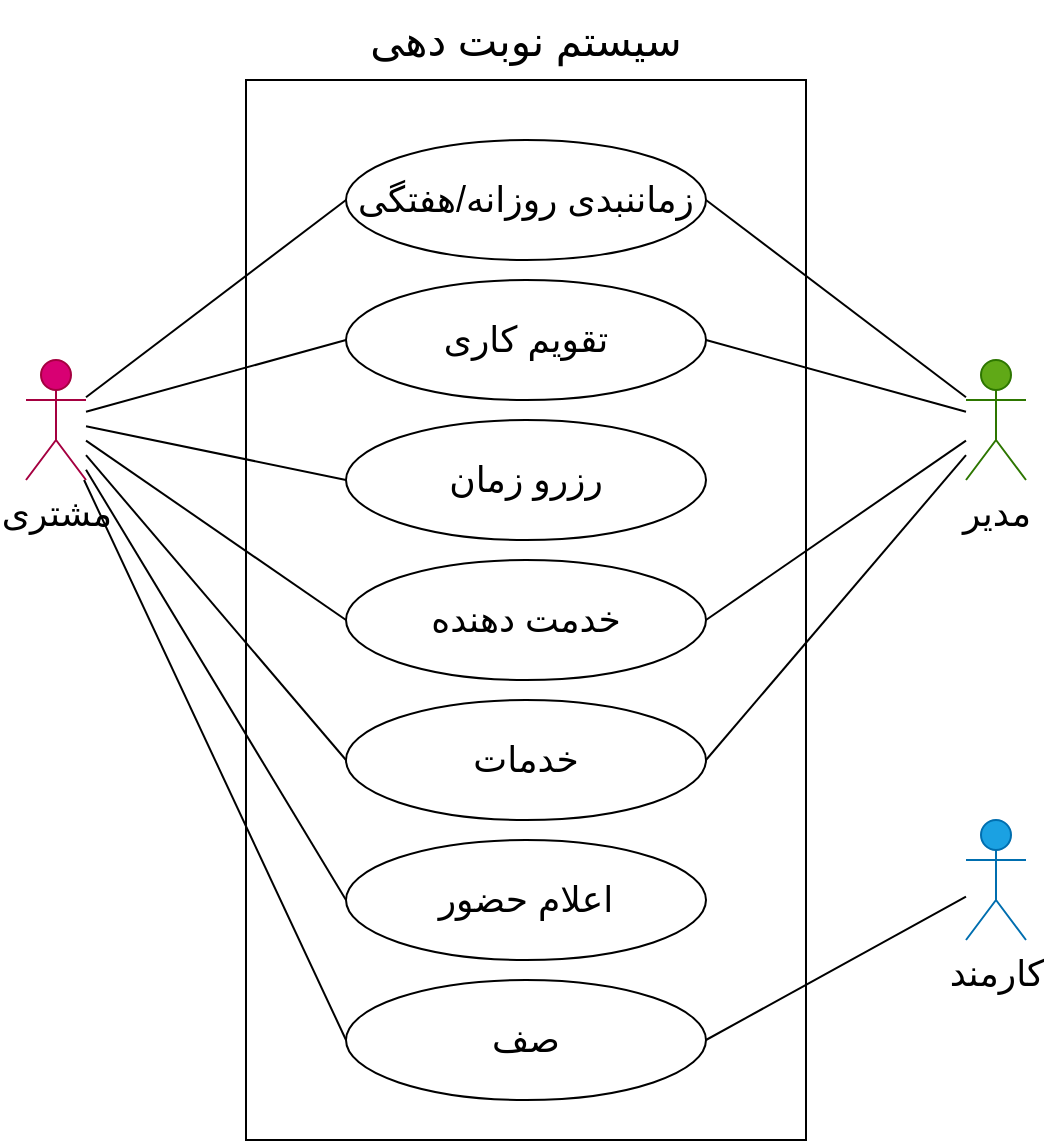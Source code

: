 <mxfile version="13.6.2" type="device" pages="3"><diagram id="AauGSligjffJ14o8hVkA" name="Usecase"><mxGraphModel dx="1176" dy="816" grid="1" gridSize="10" guides="1" tooltips="1" connect="1" arrows="1" fold="1" page="1" pageScale="1" pageWidth="1169" pageHeight="1654" math="0" shadow="0"><root><mxCell id="0"/><mxCell id="1" parent="0"/><mxCell id="bdjtNykUU9Ugswokyitf-1" value="" style="rounded=0;whiteSpace=wrap;html=1;" parent="1" vertex="1"><mxGeometry x="340" y="180" width="280" height="530" as="geometry"/></mxCell><mxCell id="bdjtNykUU9Ugswokyitf-10" style="rounded=0;orthogonalLoop=1;jettySize=auto;html=1;entryX=1;entryY=0.5;entryDx=0;entryDy=0;endArrow=none;endFill=0;" parent="1" source="bdjtNykUU9Ugswokyitf-2" target="bdjtNykUU9Ugswokyitf-5" edge="1"><mxGeometry relative="1" as="geometry"/></mxCell><mxCell id="bdjtNykUU9Ugswokyitf-11" style="edgeStyle=none;rounded=0;orthogonalLoop=1;jettySize=auto;html=1;entryX=1;entryY=0.5;entryDx=0;entryDy=0;endArrow=none;endFill=0;" parent="1" source="bdjtNykUU9Ugswokyitf-2" target="bdjtNykUU9Ugswokyitf-6" edge="1"><mxGeometry relative="1" as="geometry"/></mxCell><mxCell id="deeEVWbzl7YSTB3jzEYx-4" style="edgeStyle=none;rounded=0;orthogonalLoop=1;jettySize=auto;html=1;entryX=1;entryY=0.5;entryDx=0;entryDy=0;endArrow=none;endFill=0;" edge="1" parent="1" source="bdjtNykUU9Ugswokyitf-2" target="deeEVWbzl7YSTB3jzEYx-1"><mxGeometry relative="1" as="geometry"/></mxCell><mxCell id="deeEVWbzl7YSTB3jzEYx-5" style="edgeStyle=none;rounded=0;orthogonalLoop=1;jettySize=auto;html=1;entryX=1;entryY=0.5;entryDx=0;entryDy=0;endArrow=none;endFill=0;" edge="1" parent="1" source="bdjtNykUU9Ugswokyitf-2" target="deeEVWbzl7YSTB3jzEYx-2"><mxGeometry relative="1" as="geometry"/></mxCell><mxCell id="bdjtNykUU9Ugswokyitf-2" value="&lt;font color=&quot;#000000&quot; style=&quot;font-size: 18px&quot;&gt;مدیر&lt;/font&gt;" style="shape=umlActor;verticalLabelPosition=bottom;verticalAlign=top;html=1;outlineConnect=0;fillColor=#60a917;strokeColor=#2D7600;fontColor=#ffffff;" parent="1" vertex="1"><mxGeometry x="700" y="320" width="30" height="60" as="geometry"/></mxCell><mxCell id="bdjtNykUU9Ugswokyitf-13" style="edgeStyle=none;rounded=0;orthogonalLoop=1;jettySize=auto;html=1;entryX=0;entryY=0.5;entryDx=0;entryDy=0;endArrow=none;endFill=0;" parent="1" source="bdjtNykUU9Ugswokyitf-3" target="bdjtNykUU9Ugswokyitf-8" edge="1"><mxGeometry relative="1" as="geometry"/></mxCell><mxCell id="bdjtNykUU9Ugswokyitf-14" style="edgeStyle=none;rounded=0;orthogonalLoop=1;jettySize=auto;html=1;entryX=0;entryY=0.5;entryDx=0;entryDy=0;endArrow=none;endFill=0;" parent="1" source="bdjtNykUU9Ugswokyitf-3" target="bdjtNykUU9Ugswokyitf-7" edge="1"><mxGeometry relative="1" as="geometry"/></mxCell><mxCell id="bdjtNykUU9Ugswokyitf-15" style="edgeStyle=none;rounded=0;orthogonalLoop=1;jettySize=auto;html=1;entryX=0;entryY=0.5;entryDx=0;entryDy=0;endArrow=none;endFill=0;" parent="1" source="bdjtNykUU9Ugswokyitf-3" target="bdjtNykUU9Ugswokyitf-5" edge="1"><mxGeometry relative="1" as="geometry"/></mxCell><mxCell id="bdjtNykUU9Ugswokyitf-16" style="edgeStyle=none;rounded=0;orthogonalLoop=1;jettySize=auto;html=1;entryX=0;entryY=0.5;entryDx=0;entryDy=0;endArrow=none;endFill=0;" parent="1" source="bdjtNykUU9Ugswokyitf-3" target="bdjtNykUU9Ugswokyitf-6" edge="1"><mxGeometry relative="1" as="geometry"/></mxCell><mxCell id="bdjtNykUU9Ugswokyitf-17" style="edgeStyle=none;rounded=0;orthogonalLoop=1;jettySize=auto;html=1;entryX=0;entryY=0.5;entryDx=0;entryDy=0;endArrow=none;endFill=0;" parent="1" source="bdjtNykUU9Ugswokyitf-3" target="bdjtNykUU9Ugswokyitf-9" edge="1"><mxGeometry relative="1" as="geometry"/></mxCell><mxCell id="deeEVWbzl7YSTB3jzEYx-6" style="edgeStyle=none;rounded=0;orthogonalLoop=1;jettySize=auto;html=1;entryX=0;entryY=0.5;entryDx=0;entryDy=0;endArrow=none;endFill=0;" edge="1" parent="1" source="bdjtNykUU9Ugswokyitf-3" target="deeEVWbzl7YSTB3jzEYx-1"><mxGeometry relative="1" as="geometry"/></mxCell><mxCell id="deeEVWbzl7YSTB3jzEYx-7" style="edgeStyle=none;rounded=0;orthogonalLoop=1;jettySize=auto;html=1;entryX=0;entryY=0.5;entryDx=0;entryDy=0;endArrow=none;endFill=0;" edge="1" parent="1" source="bdjtNykUU9Ugswokyitf-3" target="deeEVWbzl7YSTB3jzEYx-2"><mxGeometry relative="1" as="geometry"/></mxCell><mxCell id="bdjtNykUU9Ugswokyitf-3" value="&lt;font style=&quot;font-size: 18px&quot; color=&quot;#000000&quot;&gt;مشتری&lt;/font&gt;" style="shape=umlActor;verticalLabelPosition=bottom;verticalAlign=top;html=1;outlineConnect=0;fillColor=#d80073;strokeColor=#A50040;fontColor=#ffffff;" parent="1" vertex="1"><mxGeometry x="230" y="320" width="30" height="60" as="geometry"/></mxCell><mxCell id="bdjtNykUU9Ugswokyitf-5" value="&lt;font style=&quot;font-size: 18px&quot;&gt;زماننبدی روزانه/هفتگی&lt;/font&gt;" style="ellipse;whiteSpace=wrap;html=1;" parent="1" vertex="1"><mxGeometry x="390" y="210" width="180" height="60" as="geometry"/></mxCell><mxCell id="bdjtNykUU9Ugswokyitf-6" value="&lt;font style=&quot;font-size: 18px&quot;&gt;تقویم کاری&lt;/font&gt;" style="ellipse;whiteSpace=wrap;html=1;" parent="1" vertex="1"><mxGeometry x="390" y="280" width="180" height="60" as="geometry"/></mxCell><mxCell id="bdjtNykUU9Ugswokyitf-7" value="&lt;font style=&quot;font-size: 18px&quot;&gt;رزرو زمان&lt;/font&gt;" style="ellipse;whiteSpace=wrap;html=1;" parent="1" vertex="1"><mxGeometry x="390" y="350" width="180" height="60" as="geometry"/></mxCell><mxCell id="bdjtNykUU9Ugswokyitf-8" value="&lt;font style=&quot;font-size: 18px&quot;&gt;اعلام حضور&lt;/font&gt;" style="ellipse;whiteSpace=wrap;html=1;" parent="1" vertex="1"><mxGeometry x="390" y="560" width="180" height="60" as="geometry"/></mxCell><mxCell id="bdjtNykUU9Ugswokyitf-9" value="&lt;font style=&quot;font-size: 18px&quot;&gt;صف&lt;/font&gt;" style="ellipse;whiteSpace=wrap;html=1;" parent="1" vertex="1"><mxGeometry x="390" y="630" width="180" height="60" as="geometry"/></mxCell><mxCell id="bdjtNykUU9Ugswokyitf-19" value="سیستم نوبت دهی" style="text;html=1;strokeColor=none;fillColor=none;align=center;verticalAlign=middle;whiteSpace=wrap;rounded=0;fontSize=21;" parent="1" vertex="1"><mxGeometry x="350" y="140" width="260" height="40" as="geometry"/></mxCell><mxCell id="deeEVWbzl7YSTB3jzEYx-1" value="&lt;span style=&quot;font-size: 18px&quot;&gt;خدمت دهنده&lt;/span&gt;" style="ellipse;whiteSpace=wrap;html=1;" vertex="1" parent="1"><mxGeometry x="390" y="420" width="180" height="60" as="geometry"/></mxCell><mxCell id="deeEVWbzl7YSTB3jzEYx-2" value="&lt;font style=&quot;font-size: 18px&quot;&gt;خدمات&lt;/font&gt;" style="ellipse;whiteSpace=wrap;html=1;" vertex="1" parent="1"><mxGeometry x="390" y="490" width="180" height="60" as="geometry"/></mxCell><mxCell id="deeEVWbzl7YSTB3jzEYx-10" style="edgeStyle=none;rounded=0;orthogonalLoop=1;jettySize=auto;html=1;entryX=1;entryY=0.5;entryDx=0;entryDy=0;endArrow=none;endFill=0;" edge="1" parent="1" source="deeEVWbzl7YSTB3jzEYx-8" target="bdjtNykUU9Ugswokyitf-9"><mxGeometry relative="1" as="geometry"/></mxCell><mxCell id="deeEVWbzl7YSTB3jzEYx-8" value="&lt;font style=&quot;font-size: 18px&quot; color=&quot;#000000&quot;&gt;کارمند&lt;/font&gt;" style="shape=umlActor;verticalLabelPosition=bottom;verticalAlign=top;html=1;outlineConnect=0;fillColor=#1ba1e2;strokeColor=#006EAF;fontColor=#ffffff;" vertex="1" parent="1"><mxGeometry x="700" y="550" width="30" height="60" as="geometry"/></mxCell></root></mxGraphModel></diagram><diagram id="_aa-CB0NWzG_F4jdCOB6" name="ERD1"><mxGraphModel dx="1176" dy="816" grid="1" gridSize="10" guides="1" tooltips="1" connect="1" arrows="1" fold="1" page="1" pageScale="1" pageWidth="1169" pageHeight="1654" math="0" shadow="0"><root><mxCell id="vSRdD6i25H83tFdFb9iS-0"/><mxCell id="vSRdD6i25H83tFdFb9iS-1" parent="vSRdD6i25H83tFdFb9iS-0"/><mxCell id="zjl-76-54xG6L0-kpxPc-48" style="edgeStyle=orthogonalEdgeStyle;rounded=0;orthogonalLoop=1;jettySize=auto;html=1;endArrow=classic;endFill=1;fontSize=14;startArrow=none;startFill=0;" parent="vSRdD6i25H83tFdFb9iS-1" source="zjl-76-54xG6L0-kpxPc-0" target="zjl-76-54xG6L0-kpxPc-47" edge="1"><mxGeometry relative="1" as="geometry"/></mxCell><mxCell id="zjl-76-54xG6L0-kpxPc-0" value="Schedule" style="whiteSpace=wrap;html=1;align=center;fontSize=14;" parent="vSRdD6i25H83tFdFb9iS-1" vertex="1"><mxGeometry x="190" y="250" width="120" height="40" as="geometry"/></mxCell><mxCell id="zjl-76-54xG6L0-kpxPc-21" style="edgeStyle=none;rounded=0;orthogonalLoop=1;jettySize=auto;html=1;entryX=1;entryY=1;entryDx=0;entryDy=0;endArrow=none;endFill=0;fontSize=14;exitX=0.5;exitY=0;exitDx=0;exitDy=0;" parent="vSRdD6i25H83tFdFb9iS-1" source="zjl-76-54xG6L0-kpxPc-1" target="zjl-76-54xG6L0-kpxPc-8" edge="1"><mxGeometry relative="1" as="geometry"/></mxCell><mxCell id="zjl-76-54xG6L0-kpxPc-1" value="Calendar" style="whiteSpace=wrap;html=1;align=center;fontSize=14;" parent="vSRdD6i25H83tFdFb9iS-1" vertex="1"><mxGeometry x="580" y="897" width="120" height="40" as="geometry"/></mxCell><mxCell id="zjl-76-54xG6L0-kpxPc-52" style="rounded=0;orthogonalLoop=1;jettySize=auto;html=1;entryX=0;entryY=0.5;entryDx=0;entryDy=0;startArrow=none;startFill=0;endArrow=none;endFill=0;fontSize=14;" parent="vSRdD6i25H83tFdFb9iS-1" source="zjl-76-54xG6L0-kpxPc-2" target="zjl-76-54xG6L0-kpxPc-51" edge="1"><mxGeometry relative="1" as="geometry"/></mxCell><mxCell id="zjl-76-54xG6L0-kpxPc-2" value="Reserve" style="whiteSpace=wrap;html=1;align=center;fontSize=14;" parent="vSRdD6i25H83tFdFb9iS-1" vertex="1"><mxGeometry x="190" y="520" width="120" height="40" as="geometry"/></mxCell><mxCell id="zjl-76-54xG6L0-kpxPc-3" value="Queue" style="whiteSpace=wrap;html=1;align=center;fontSize=14;" parent="vSRdD6i25H83tFdFb9iS-1" vertex="1"><mxGeometry x="160" y="827" width="120" height="40" as="geometry"/></mxCell><mxCell id="zjl-76-54xG6L0-kpxPc-29" style="edgeStyle=none;rounded=0;orthogonalLoop=1;jettySize=auto;html=1;entryX=0.5;entryY=0;entryDx=0;entryDy=0;endArrow=none;endFill=0;fontSize=14;" parent="vSRdD6i25H83tFdFb9iS-1" source="zjl-76-54xG6L0-kpxPc-4" target="zjl-76-54xG6L0-kpxPc-0" edge="1"><mxGeometry relative="1" as="geometry"/></mxCell><mxCell id="zjl-76-54xG6L0-kpxPc-4" value="Id" style="ellipse;whiteSpace=wrap;html=1;align=center;fontStyle=4;fontSize=14;" parent="vSRdD6i25H83tFdFb9iS-1" vertex="1"><mxGeometry x="50" y="170" width="100" height="40" as="geometry"/></mxCell><mxCell id="zjl-76-54xG6L0-kpxPc-59" style="edgeStyle=none;rounded=0;orthogonalLoop=1;jettySize=auto;html=1;entryX=0.5;entryY=1;entryDx=0;entryDy=0;startArrow=none;startFill=0;endArrow=none;endFill=0;fontSize=14;" parent="vSRdD6i25H83tFdFb9iS-1" source="zjl-76-54xG6L0-kpxPc-6" target="zjl-76-54xG6L0-kpxPc-3" edge="1"><mxGeometry relative="1" as="geometry"/></mxCell><mxCell id="zjl-76-54xG6L0-kpxPc-6" value="Id" style="ellipse;whiteSpace=wrap;html=1;align=center;fontStyle=4;fontSize=14;" parent="vSRdD6i25H83tFdFb9iS-1" vertex="1"><mxGeometry x="30" y="857" width="80" height="40" as="geometry"/></mxCell><mxCell id="zjl-76-54xG6L0-kpxPc-46" style="edgeStyle=none;rounded=0;orthogonalLoop=1;jettySize=auto;html=1;entryX=0.5;entryY=1;entryDx=0;entryDy=0;endArrow=none;endFill=0;fontSize=14;" parent="vSRdD6i25H83tFdFb9iS-1" source="zjl-76-54xG6L0-kpxPc-7" target="zjl-76-54xG6L0-kpxPc-2" edge="1"><mxGeometry relative="1" as="geometry"/></mxCell><mxCell id="zjl-76-54xG6L0-kpxPc-7" value="Id" style="ellipse;whiteSpace=wrap;html=1;align=center;fontStyle=4;fontSize=14;" parent="vSRdD6i25H83tFdFb9iS-1" vertex="1"><mxGeometry x="360" y="570" width="100" height="40" as="geometry"/></mxCell><mxCell id="zjl-76-54xG6L0-kpxPc-8" value="Id" style="ellipse;whiteSpace=wrap;html=1;align=center;fontStyle=4;fontSize=14;" parent="vSRdD6i25H83tFdFb9iS-1" vertex="1"><mxGeometry x="500" y="807" width="100" height="40" as="geometry"/></mxCell><mxCell id="zjl-76-54xG6L0-kpxPc-30" style="edgeStyle=none;rounded=0;orthogonalLoop=1;jettySize=auto;html=1;entryX=0.5;entryY=0;entryDx=0;entryDy=0;endArrow=none;endFill=0;fontSize=14;" parent="vSRdD6i25H83tFdFb9iS-1" source="zjl-76-54xG6L0-kpxPc-9" target="zjl-76-54xG6L0-kpxPc-0" edge="1"><mxGeometry relative="1" as="geometry"/></mxCell><mxCell id="zjl-76-54xG6L0-kpxPc-9" value="Day" style="ellipse;whiteSpace=wrap;html=1;align=center;fontSize=14;" parent="vSRdD6i25H83tFdFb9iS-1" vertex="1"><mxGeometry x="90" y="120" width="100" height="40" as="geometry"/></mxCell><mxCell id="zjl-76-54xG6L0-kpxPc-31" style="edgeStyle=none;rounded=0;orthogonalLoop=1;jettySize=auto;html=1;entryX=0.5;entryY=0;entryDx=0;entryDy=0;endArrow=none;endFill=0;fontSize=14;" parent="vSRdD6i25H83tFdFb9iS-1" source="zjl-76-54xG6L0-kpxPc-10" target="zjl-76-54xG6L0-kpxPc-0" edge="1"><mxGeometry relative="1" as="geometry"/></mxCell><mxCell id="zjl-76-54xG6L0-kpxPc-10" value="FromTime" style="ellipse;whiteSpace=wrap;html=1;align=center;fontSize=14;" parent="vSRdD6i25H83tFdFb9iS-1" vertex="1"><mxGeometry x="180" y="90" width="100" height="40" as="geometry"/></mxCell><mxCell id="zjl-76-54xG6L0-kpxPc-32" style="edgeStyle=none;rounded=0;orthogonalLoop=1;jettySize=auto;html=1;entryX=0.5;entryY=0;entryDx=0;entryDy=0;endArrow=none;endFill=0;fontSize=14;" parent="vSRdD6i25H83tFdFb9iS-1" source="zjl-76-54xG6L0-kpxPc-11" target="zjl-76-54xG6L0-kpxPc-0" edge="1"><mxGeometry relative="1" as="geometry"/></mxCell><mxCell id="zjl-76-54xG6L0-kpxPc-11" value="ToTime" style="ellipse;whiteSpace=wrap;html=1;align=center;fontSize=14;" parent="vSRdD6i25H83tFdFb9iS-1" vertex="1"><mxGeometry x="280" y="110" width="100" height="40" as="geometry"/></mxCell><mxCell id="zjl-76-54xG6L0-kpxPc-33" style="edgeStyle=none;rounded=0;orthogonalLoop=1;jettySize=auto;html=1;entryX=0.5;entryY=0;entryDx=0;entryDy=0;endArrow=none;endFill=0;fontSize=14;" parent="vSRdD6i25H83tFdFb9iS-1" source="zjl-76-54xG6L0-kpxPc-12" target="zjl-76-54xG6L0-kpxPc-0" edge="1"><mxGeometry relative="1" as="geometry"/></mxCell><mxCell id="zjl-76-54xG6L0-kpxPc-12" value="Capacity" style="ellipse;whiteSpace=wrap;html=1;align=center;fontSize=14;" parent="vSRdD6i25H83tFdFb9iS-1" vertex="1"><mxGeometry x="330" y="150" width="100" height="40" as="geometry"/></mxCell><mxCell id="zjl-76-54xG6L0-kpxPc-34" style="edgeStyle=none;rounded=0;orthogonalLoop=1;jettySize=auto;html=1;entryX=0.5;entryY=0;entryDx=0;entryDy=0;endArrow=none;endFill=0;fontSize=14;" parent="vSRdD6i25H83tFdFb9iS-1" source="zjl-76-54xG6L0-kpxPc-13" target="zjl-76-54xG6L0-kpxPc-0" edge="1"><mxGeometry relative="1" as="geometry"/></mxCell><mxCell id="zjl-76-54xG6L0-kpxPc-13" value="BranchId" style="ellipse;whiteSpace=wrap;html=1;align=center;fontSize=14;" parent="vSRdD6i25H83tFdFb9iS-1" vertex="1"><mxGeometry x="350" y="200" width="100" height="40" as="geometry"/></mxCell><mxCell id="zjl-76-54xG6L0-kpxPc-22" style="edgeStyle=none;rounded=0;orthogonalLoop=1;jettySize=auto;html=1;entryX=0.5;entryY=0;entryDx=0;entryDy=0;endArrow=none;endFill=0;fontSize=14;" parent="vSRdD6i25H83tFdFb9iS-1" source="zjl-76-54xG6L0-kpxPc-14" target="zjl-76-54xG6L0-kpxPc-1" edge="1"><mxGeometry relative="1" as="geometry"/></mxCell><mxCell id="zjl-76-54xG6L0-kpxPc-14" value="BranchId" style="ellipse;whiteSpace=wrap;html=1;align=center;fontSize=14;" parent="vSRdD6i25H83tFdFb9iS-1" vertex="1"><mxGeometry x="570" y="767" width="100" height="40" as="geometry"/></mxCell><mxCell id="zjl-76-54xG6L0-kpxPc-23" style="edgeStyle=none;rounded=0;orthogonalLoop=1;jettySize=auto;html=1;entryX=0.5;entryY=0;entryDx=0;entryDy=0;endArrow=none;endFill=0;fontSize=14;" parent="vSRdD6i25H83tFdFb9iS-1" source="zjl-76-54xG6L0-kpxPc-15" target="zjl-76-54xG6L0-kpxPc-1" edge="1"><mxGeometry relative="1" as="geometry"/></mxCell><mxCell id="zjl-76-54xG6L0-kpxPc-15" value="Date" style="ellipse;whiteSpace=wrap;html=1;align=center;fontSize=14;" parent="vSRdD6i25H83tFdFb9iS-1" vertex="1"><mxGeometry x="660" y="747" width="100" height="40" as="geometry"/></mxCell><mxCell id="zjl-76-54xG6L0-kpxPc-24" style="edgeStyle=none;rounded=0;orthogonalLoop=1;jettySize=auto;html=1;entryX=0.5;entryY=0;entryDx=0;entryDy=0;endArrow=none;endFill=0;fontSize=14;" parent="vSRdD6i25H83tFdFb9iS-1" source="zjl-76-54xG6L0-kpxPc-16" target="zjl-76-54xG6L0-kpxPc-1" edge="1"><mxGeometry relative="1" as="geometry"/></mxCell><mxCell id="zjl-76-54xG6L0-kpxPc-16" value="DayName" style="ellipse;whiteSpace=wrap;html=1;align=center;fontSize=14;" parent="vSRdD6i25H83tFdFb9iS-1" vertex="1"><mxGeometry x="740" y="777" width="100" height="40" as="geometry"/></mxCell><mxCell id="zjl-76-54xG6L0-kpxPc-25" style="edgeStyle=none;rounded=0;orthogonalLoop=1;jettySize=auto;html=1;entryX=0.5;entryY=0;entryDx=0;entryDy=0;endArrow=none;endFill=0;fontSize=14;" parent="vSRdD6i25H83tFdFb9iS-1" source="zjl-76-54xG6L0-kpxPc-17" target="zjl-76-54xG6L0-kpxPc-1" edge="1"><mxGeometry relative="1" as="geometry"/></mxCell><mxCell id="zjl-76-54xG6L0-kpxPc-17" value="Year" style="ellipse;whiteSpace=wrap;html=1;align=center;fontSize=14;" parent="vSRdD6i25H83tFdFb9iS-1" vertex="1"><mxGeometry x="780" y="817" width="100" height="40" as="geometry"/></mxCell><mxCell id="zjl-76-54xG6L0-kpxPc-26" style="edgeStyle=none;rounded=0;orthogonalLoop=1;jettySize=auto;html=1;entryX=1;entryY=0.5;entryDx=0;entryDy=0;endArrow=none;endFill=0;fontSize=14;" parent="vSRdD6i25H83tFdFb9iS-1" source="zjl-76-54xG6L0-kpxPc-18" target="zjl-76-54xG6L0-kpxPc-1" edge="1"><mxGeometry relative="1" as="geometry"/></mxCell><mxCell id="zjl-76-54xG6L0-kpxPc-18" value="Month" style="ellipse;whiteSpace=wrap;html=1;align=center;fontSize=14;" parent="vSRdD6i25H83tFdFb9iS-1" vertex="1"><mxGeometry x="790" y="867" width="100" height="40" as="geometry"/></mxCell><mxCell id="zjl-76-54xG6L0-kpxPc-27" style="edgeStyle=none;rounded=0;orthogonalLoop=1;jettySize=auto;html=1;entryX=1;entryY=0.5;entryDx=0;entryDy=0;endArrow=none;endFill=0;fontSize=14;" parent="vSRdD6i25H83tFdFb9iS-1" source="zjl-76-54xG6L0-kpxPc-19" target="zjl-76-54xG6L0-kpxPc-1" edge="1"><mxGeometry relative="1" as="geometry"/></mxCell><mxCell id="zjl-76-54xG6L0-kpxPc-19" value="Day" style="ellipse;whiteSpace=wrap;html=1;align=center;fontSize=14;" parent="vSRdD6i25H83tFdFb9iS-1" vertex="1"><mxGeometry x="780" y="917" width="100" height="40" as="geometry"/></mxCell><mxCell id="zjl-76-54xG6L0-kpxPc-28" style="edgeStyle=none;rounded=0;orthogonalLoop=1;jettySize=auto;html=1;entryX=1;entryY=0.5;entryDx=0;entryDy=0;endArrow=none;endFill=0;fontSize=14;" parent="vSRdD6i25H83tFdFb9iS-1" source="zjl-76-54xG6L0-kpxPc-20" target="zjl-76-54xG6L0-kpxPc-1" edge="1"><mxGeometry relative="1" as="geometry"/></mxCell><mxCell id="zjl-76-54xG6L0-kpxPc-20" value="Status" style="ellipse;whiteSpace=wrap;html=1;align=center;fontSize=14;" parent="vSRdD6i25H83tFdFb9iS-1" vertex="1"><mxGeometry x="750" y="967" width="100" height="40" as="geometry"/></mxCell><mxCell id="zjl-76-54xG6L0-kpxPc-42" style="edgeStyle=none;rounded=0;orthogonalLoop=1;jettySize=auto;html=1;entryX=0.5;entryY=1;entryDx=0;entryDy=0;endArrow=none;endFill=0;fontSize=14;" parent="vSRdD6i25H83tFdFb9iS-1" source="zjl-76-54xG6L0-kpxPc-35" target="zjl-76-54xG6L0-kpxPc-2" edge="1"><mxGeometry relative="1" as="geometry"/></mxCell><mxCell id="zjl-76-54xG6L0-kpxPc-35" value="BranchId" style="ellipse;whiteSpace=wrap;html=1;align=center;fontSize=14;" parent="vSRdD6i25H83tFdFb9iS-1" vertex="1"><mxGeometry x="100" y="680" width="100" height="40" as="geometry"/></mxCell><mxCell id="zjl-76-54xG6L0-kpxPc-43" style="edgeStyle=none;rounded=0;orthogonalLoop=1;jettySize=auto;html=1;entryX=0.5;entryY=1;entryDx=0;entryDy=0;endArrow=none;endFill=0;fontSize=14;" parent="vSRdD6i25H83tFdFb9iS-1" source="zjl-76-54xG6L0-kpxPc-36" target="zjl-76-54xG6L0-kpxPc-2" edge="1"><mxGeometry relative="1" as="geometry"/></mxCell><mxCell id="zjl-76-54xG6L0-kpxPc-36" value="Date" style="ellipse;whiteSpace=wrap;html=1;align=center;fontSize=14;" parent="vSRdD6i25H83tFdFb9iS-1" vertex="1"><mxGeometry x="200" y="690" width="100" height="40" as="geometry"/></mxCell><mxCell id="zjl-76-54xG6L0-kpxPc-44" style="edgeStyle=none;rounded=0;orthogonalLoop=1;jettySize=auto;html=1;entryX=0.5;entryY=1;entryDx=0;entryDy=0;endArrow=none;endFill=0;fontSize=14;" parent="vSRdD6i25H83tFdFb9iS-1" source="zjl-76-54xG6L0-kpxPc-37" target="zjl-76-54xG6L0-kpxPc-2" edge="1"><mxGeometry relative="1" as="geometry"/></mxCell><mxCell id="zjl-76-54xG6L0-kpxPc-37" value="Time" style="ellipse;whiteSpace=wrap;html=1;align=center;fontSize=14;" parent="vSRdD6i25H83tFdFb9iS-1" vertex="1"><mxGeometry x="280" y="660" width="100" height="40" as="geometry"/></mxCell><mxCell id="zjl-76-54xG6L0-kpxPc-45" style="edgeStyle=none;rounded=0;orthogonalLoop=1;jettySize=auto;html=1;entryX=0.5;entryY=1;entryDx=0;entryDy=0;endArrow=none;endFill=0;fontSize=14;" parent="vSRdD6i25H83tFdFb9iS-1" source="zjl-76-54xG6L0-kpxPc-38" target="zjl-76-54xG6L0-kpxPc-2" edge="1"><mxGeometry relative="1" as="geometry"/></mxCell><mxCell id="zjl-76-54xG6L0-kpxPc-38" value="ScheduleId" style="ellipse;whiteSpace=wrap;html=1;align=center;fontSize=14;" parent="vSRdD6i25H83tFdFb9iS-1" vertex="1"><mxGeometry x="330" y="620" width="100" height="40" as="geometry"/></mxCell><mxCell id="zjl-76-54xG6L0-kpxPc-49" style="edgeStyle=orthogonalEdgeStyle;rounded=0;orthogonalLoop=1;jettySize=auto;html=1;entryX=0.5;entryY=0;entryDx=0;entryDy=0;startArrow=none;startFill=0;endArrow=classic;endFill=1;fontSize=14;" parent="vSRdD6i25H83tFdFb9iS-1" source="zjl-76-54xG6L0-kpxPc-47" target="zjl-76-54xG6L0-kpxPc-2" edge="1"><mxGeometry relative="1" as="geometry"/></mxCell><mxCell id="eHH1tHSV-rBD-lWqy41O-19" style="edgeStyle=orthogonalEdgeStyle;rounded=0;orthogonalLoop=1;jettySize=auto;html=1;entryX=0;entryY=0.5;entryDx=0;entryDy=0;endArrow=none;endFill=0;fontSize=14;exitX=1;exitY=0.5;exitDx=0;exitDy=0;" edge="1" parent="vSRdD6i25H83tFdFb9iS-1" source="zjl-76-54xG6L0-kpxPc-47" target="eHH1tHSV-rBD-lWqy41O-16"><mxGeometry relative="1" as="geometry"/></mxCell><mxCell id="zjl-76-54xG6L0-kpxPc-47" value="Relationship" style="shape=rhombus;perimeter=rhombusPerimeter;whiteSpace=wrap;html=1;align=center;fontSize=14;" parent="vSRdD6i25H83tFdFb9iS-1" vertex="1"><mxGeometry x="190" y="390" width="120" height="60" as="geometry"/></mxCell><mxCell id="zjl-76-54xG6L0-kpxPc-60" style="edgeStyle=none;rounded=0;orthogonalLoop=1;jettySize=auto;html=1;entryX=0.5;entryY=1;entryDx=0;entryDy=0;startArrow=none;startFill=0;endArrow=none;endFill=0;fontSize=14;" parent="vSRdD6i25H83tFdFb9iS-1" source="zjl-76-54xG6L0-kpxPc-50" target="zjl-76-54xG6L0-kpxPc-3" edge="1"><mxGeometry relative="1" as="geometry"/></mxCell><mxCell id="zjl-76-54xG6L0-kpxPc-50" value="BranchId" style="ellipse;whiteSpace=wrap;html=1;align=center;fontSize=14;" parent="vSRdD6i25H83tFdFb9iS-1" vertex="1"><mxGeometry x="40" y="907" width="100" height="40" as="geometry"/></mxCell><mxCell id="zjl-76-54xG6L0-kpxPc-51" value="CellNumber" style="ellipse;whiteSpace=wrap;html=1;align=center;fontSize=14;" parent="vSRdD6i25H83tFdFb9iS-1" vertex="1"><mxGeometry x="20" y="550" width="100" height="40" as="geometry"/></mxCell><mxCell id="zjl-76-54xG6L0-kpxPc-61" style="edgeStyle=none;rounded=0;orthogonalLoop=1;jettySize=auto;html=1;entryX=0.5;entryY=1;entryDx=0;entryDy=0;startArrow=none;startFill=0;endArrow=none;endFill=0;fontSize=14;" parent="vSRdD6i25H83tFdFb9iS-1" source="zjl-76-54xG6L0-kpxPc-53" target="zjl-76-54xG6L0-kpxPc-3" edge="1"><mxGeometry relative="1" as="geometry"/></mxCell><mxCell id="zjl-76-54xG6L0-kpxPc-53" value="Date" style="ellipse;whiteSpace=wrap;html=1;align=center;fontSize=14;" parent="vSRdD6i25H83tFdFb9iS-1" vertex="1"><mxGeometry x="90" y="947" width="100" height="40" as="geometry"/></mxCell><mxCell id="zjl-76-54xG6L0-kpxPc-62" style="edgeStyle=none;rounded=0;orthogonalLoop=1;jettySize=auto;html=1;entryX=0.5;entryY=1;entryDx=0;entryDy=0;startArrow=none;startFill=0;endArrow=none;endFill=0;fontSize=14;" parent="vSRdD6i25H83tFdFb9iS-1" source="zjl-76-54xG6L0-kpxPc-54" target="zjl-76-54xG6L0-kpxPc-3" edge="1"><mxGeometry relative="1" as="geometry"/></mxCell><mxCell id="zjl-76-54xG6L0-kpxPc-54" value="Time" style="ellipse;whiteSpace=wrap;html=1;align=center;fontSize=14;" parent="vSRdD6i25H83tFdFb9iS-1" vertex="1"><mxGeometry x="180" y="967" width="100" height="40" as="geometry"/></mxCell><mxCell id="zjl-76-54xG6L0-kpxPc-63" style="edgeStyle=none;rounded=0;orthogonalLoop=1;jettySize=auto;html=1;entryX=0.5;entryY=1;entryDx=0;entryDy=0;startArrow=none;startFill=0;endArrow=none;endFill=0;fontSize=14;" parent="vSRdD6i25H83tFdFb9iS-1" source="zjl-76-54xG6L0-kpxPc-55" target="zjl-76-54xG6L0-kpxPc-3" edge="1"><mxGeometry relative="1" as="geometry"/></mxCell><mxCell id="zjl-76-54xG6L0-kpxPc-55" value="Position" style="ellipse;whiteSpace=wrap;html=1;align=center;fontSize=14;" parent="vSRdD6i25H83tFdFb9iS-1" vertex="1"><mxGeometry x="260" y="937" width="100" height="40" as="geometry"/></mxCell><mxCell id="zjl-76-54xG6L0-kpxPc-57" style="edgeStyle=none;rounded=0;orthogonalLoop=1;jettySize=auto;html=1;entryX=0.5;entryY=1;entryDx=0;entryDy=0;startArrow=none;startFill=0;endArrow=none;endFill=0;fontSize=14;" parent="vSRdD6i25H83tFdFb9iS-1" source="zjl-76-54xG6L0-kpxPc-56" target="zjl-76-54xG6L0-kpxPc-2" edge="1"><mxGeometry relative="1" as="geometry"/></mxCell><mxCell id="zjl-76-54xG6L0-kpxPc-56" value="ReserveType" style="ellipse;whiteSpace=wrap;html=1;align=center;fontSize=14;" parent="vSRdD6i25H83tFdFb9iS-1" vertex="1"><mxGeometry x="50" y="640" width="100" height="40" as="geometry"/></mxCell><mxCell id="zjl-76-54xG6L0-kpxPc-64" style="edgeStyle=none;rounded=0;orthogonalLoop=1;jettySize=auto;html=1;entryX=0.5;entryY=1;entryDx=0;entryDy=0;startArrow=none;startFill=0;endArrow=none;endFill=0;fontSize=14;" parent="vSRdD6i25H83tFdFb9iS-1" source="zjl-76-54xG6L0-kpxPc-58" target="zjl-76-54xG6L0-kpxPc-3" edge="1"><mxGeometry relative="1" as="geometry"/></mxCell><mxCell id="zjl-76-54xG6L0-kpxPc-58" value="CellNumber" style="ellipse;whiteSpace=wrap;html=1;align=center;fontSize=14;" parent="vSRdD6i25H83tFdFb9iS-1" vertex="1"><mxGeometry x="330" y="907" width="100" height="40" as="geometry"/></mxCell><mxCell id="G8gxEOyYrszrSyPX29wc-1" style="rounded=0;orthogonalLoop=1;jettySize=auto;html=1;entryX=0.5;entryY=1;entryDx=0;entryDy=0;startArrow=none;startFill=0;endArrow=none;endFill=0;fontSize=14;" parent="vSRdD6i25H83tFdFb9iS-1" source="G8gxEOyYrszrSyPX29wc-0" target="zjl-76-54xG6L0-kpxPc-2" edge="1"><mxGeometry relative="1" as="geometry"/></mxCell><mxCell id="G8gxEOyYrszrSyPX29wc-0" value="ConfirmCode" style="ellipse;whiteSpace=wrap;html=1;align=center;fontSize=14;" parent="vSRdD6i25H83tFdFb9iS-1" vertex="1"><mxGeometry x="20" y="600" width="100" height="40" as="geometry"/></mxCell><mxCell id="eHH1tHSV-rBD-lWqy41O-4" style="edgeStyle=none;rounded=0;orthogonalLoop=1;jettySize=auto;html=1;entryX=1;entryY=0;entryDx=0;entryDy=0;endArrow=none;endFill=0;exitX=0.5;exitY=1;exitDx=0;exitDy=0;" edge="1" parent="vSRdD6i25H83tFdFb9iS-1" source="eHH1tHSV-rBD-lWqy41O-0" target="eHH1tHSV-rBD-lWqy41O-2"><mxGeometry relative="1" as="geometry"/></mxCell><mxCell id="eHH1tHSV-rBD-lWqy41O-5" style="edgeStyle=none;rounded=0;orthogonalLoop=1;jettySize=auto;html=1;entryX=0.5;entryY=0;entryDx=0;entryDy=0;endArrow=none;endFill=0;exitX=0.5;exitY=1;exitDx=0;exitDy=0;" edge="1" parent="vSRdD6i25H83tFdFb9iS-1" source="eHH1tHSV-rBD-lWqy41O-0" target="eHH1tHSV-rBD-lWqy41O-1"><mxGeometry relative="1" as="geometry"/></mxCell><mxCell id="eHH1tHSV-rBD-lWqy41O-6" style="edgeStyle=none;rounded=0;orthogonalLoop=1;jettySize=auto;html=1;entryX=0.5;entryY=0;entryDx=0;entryDy=0;endArrow=none;endFill=0;exitX=0.5;exitY=1;exitDx=0;exitDy=0;" edge="1" parent="vSRdD6i25H83tFdFb9iS-1" source="eHH1tHSV-rBD-lWqy41O-0" target="eHH1tHSV-rBD-lWqy41O-3"><mxGeometry relative="1" as="geometry"/></mxCell><mxCell id="eHH1tHSV-rBD-lWqy41O-11" style="edgeStyle=none;rounded=0;orthogonalLoop=1;jettySize=auto;html=1;entryX=0;entryY=0.5;entryDx=0;entryDy=0;endArrow=none;endFill=0;fontSize=14;exitX=0.5;exitY=1;exitDx=0;exitDy=0;" edge="1" parent="vSRdD6i25H83tFdFb9iS-1" source="eHH1tHSV-rBD-lWqy41O-0" target="eHH1tHSV-rBD-lWqy41O-10"><mxGeometry relative="1" as="geometry"/></mxCell><mxCell id="eHH1tHSV-rBD-lWqy41O-0" value="&lt;font style=&quot;font-size: 14px&quot;&gt;Station&lt;/font&gt;" style="whiteSpace=wrap;html=1;align=center;" vertex="1" parent="vSRdD6i25H83tFdFb9iS-1"><mxGeometry x="610" y="520" width="100" height="40" as="geometry"/></mxCell><mxCell id="eHH1tHSV-rBD-lWqy41O-1" value="Name" style="ellipse;whiteSpace=wrap;html=1;align=center;fontSize=14;" vertex="1" parent="vSRdD6i25H83tFdFb9iS-1"><mxGeometry x="590" y="640" width="100" height="40" as="geometry"/></mxCell><mxCell id="eHH1tHSV-rBD-lWqy41O-2" value="Id" style="ellipse;whiteSpace=wrap;html=1;align=center;fontStyle=4;fontSize=14;" vertex="1" parent="vSRdD6i25H83tFdFb9iS-1"><mxGeometry x="510" y="610" width="100" height="40" as="geometry"/></mxCell><mxCell id="eHH1tHSV-rBD-lWqy41O-3" value="Status" style="ellipse;whiteSpace=wrap;html=1;align=center;fontSize=14;" vertex="1" parent="vSRdD6i25H83tFdFb9iS-1"><mxGeometry x="700" y="630" width="100" height="40" as="geometry"/></mxCell><mxCell id="eHH1tHSV-rBD-lWqy41O-13" style="edgeStyle=none;rounded=0;orthogonalLoop=1;jettySize=auto;html=1;entryX=0;entryY=0.5;entryDx=0;entryDy=0;endArrow=none;endFill=0;fontSize=14;exitX=1;exitY=0.5;exitDx=0;exitDy=0;" edge="1" parent="vSRdD6i25H83tFdFb9iS-1" source="eHH1tHSV-rBD-lWqy41O-7" target="eHH1tHSV-rBD-lWqy41O-8"><mxGeometry relative="1" as="geometry"/></mxCell><mxCell id="eHH1tHSV-rBD-lWqy41O-14" style="edgeStyle=none;rounded=0;orthogonalLoop=1;jettySize=auto;html=1;endArrow=none;endFill=0;fontSize=14;exitX=1;exitY=0.5;exitDx=0;exitDy=0;" edge="1" parent="vSRdD6i25H83tFdFb9iS-1" source="eHH1tHSV-rBD-lWqy41O-7" target="eHH1tHSV-rBD-lWqy41O-9"><mxGeometry relative="1" as="geometry"/></mxCell><mxCell id="eHH1tHSV-rBD-lWqy41O-15" style="edgeStyle=none;rounded=0;orthogonalLoop=1;jettySize=auto;html=1;entryX=0;entryY=0.5;entryDx=0;entryDy=0;endArrow=none;endFill=0;fontSize=14;exitX=1;exitY=0.5;exitDx=0;exitDy=0;" edge="1" parent="vSRdD6i25H83tFdFb9iS-1" source="eHH1tHSV-rBD-lWqy41O-7" target="eHH1tHSV-rBD-lWqy41O-12"><mxGeometry relative="1" as="geometry"/></mxCell><mxCell id="aq72c3BgRvPCfq4_qNpW-2" style="rounded=0;orthogonalLoop=1;jettySize=auto;html=1;entryX=0;entryY=1;entryDx=0;entryDy=0;endArrow=none;endFill=0;fontSize=14;exitX=1;exitY=0.5;exitDx=0;exitDy=0;" edge="1" parent="vSRdD6i25H83tFdFb9iS-1" source="eHH1tHSV-rBD-lWqy41O-7" target="aq72c3BgRvPCfq4_qNpW-0"><mxGeometry relative="1" as="geometry"/></mxCell><mxCell id="eHH1tHSV-rBD-lWqy41O-7" value="&lt;font style=&quot;font-size: 14px&quot;&gt;Activity&lt;/font&gt;" style="whiteSpace=wrap;html=1;align=center;" vertex="1" parent="vSRdD6i25H83tFdFb9iS-1"><mxGeometry x="610" y="280" width="100" height="40" as="geometry"/></mxCell><mxCell id="eHH1tHSV-rBD-lWqy41O-8" value="Id" style="ellipse;whiteSpace=wrap;html=1;align=center;fontStyle=4;fontSize=14;" vertex="1" parent="vSRdD6i25H83tFdFb9iS-1"><mxGeometry x="790" y="330" width="100" height="40" as="geometry"/></mxCell><mxCell id="eHH1tHSV-rBD-lWqy41O-9" value="Title" style="ellipse;whiteSpace=wrap;html=1;align=center;fontSize=14;" vertex="1" parent="vSRdD6i25H83tFdFb9iS-1"><mxGeometry x="800" y="280" width="100" height="40" as="geometry"/></mxCell><mxCell id="eHH1tHSV-rBD-lWqy41O-10" value="BranchId" style="ellipse;whiteSpace=wrap;html=1;align=center;fontSize=14;" vertex="1" parent="vSRdD6i25H83tFdFb9iS-1"><mxGeometry x="760" y="590" width="100" height="40" as="geometry"/></mxCell><mxCell id="eHH1tHSV-rBD-lWqy41O-12" value="BranchId" style="ellipse;whiteSpace=wrap;html=1;align=center;fontSize=14;" vertex="1" parent="vSRdD6i25H83tFdFb9iS-1"><mxGeometry x="780" y="230" width="100" height="40" as="geometry"/></mxCell><mxCell id="eHH1tHSV-rBD-lWqy41O-17" style="edgeStyle=none;rounded=0;orthogonalLoop=1;jettySize=auto;html=1;entryX=0.5;entryY=1;entryDx=0;entryDy=0;endArrow=none;endFill=0;fontSize=14;" edge="1" parent="vSRdD6i25H83tFdFb9iS-1" source="eHH1tHSV-rBD-lWqy41O-16" target="eHH1tHSV-rBD-lWqy41O-7"><mxGeometry relative="1" as="geometry"/></mxCell><mxCell id="eHH1tHSV-rBD-lWqy41O-18" style="edgeStyle=none;rounded=0;orthogonalLoop=1;jettySize=auto;html=1;entryX=0.5;entryY=0;entryDx=0;entryDy=0;endArrow=none;endFill=0;fontSize=14;" edge="1" parent="vSRdD6i25H83tFdFb9iS-1" source="eHH1tHSV-rBD-lWqy41O-16" target="eHH1tHSV-rBD-lWqy41O-0"><mxGeometry relative="1" as="geometry"/></mxCell><mxCell id="eHH1tHSV-rBD-lWqy41O-16" value="Activity_Station" style="shape=rhombus;perimeter=rhombusPerimeter;whiteSpace=wrap;html=1;align=center;fontSize=14;" vertex="1" parent="vSRdD6i25H83tFdFb9iS-1"><mxGeometry x="590" y="390" width="140" height="60" as="geometry"/></mxCell><mxCell id="aq72c3BgRvPCfq4_qNpW-0" value="Status" style="ellipse;whiteSpace=wrap;html=1;align=center;fontSize=14;" vertex="1" parent="vSRdD6i25H83tFdFb9iS-1"><mxGeometry x="740" y="190" width="100" height="40" as="geometry"/></mxCell></root></mxGraphModel></diagram><diagram id="mktYDb4stYP-86AbvbDy" name="ERD2"><mxGraphModel dx="1176" dy="816" grid="1" gridSize="10" guides="1" tooltips="1" connect="1" arrows="1" fold="1" page="1" pageScale="1" pageWidth="1169" pageHeight="1654" math="0" shadow="0"><root><mxCell id="8Uon-9aQsKCygVCyfgIz-0"/><mxCell id="8Uon-9aQsKCygVCyfgIz-1" parent="8Uon-9aQsKCygVCyfgIz-0"/><mxCell id="WHqjiVeiML4VcuKVhkzf-0" value="Schedule" style="swimlane;childLayout=stackLayout;horizontal=1;startSize=30;horizontalStack=0;rounded=1;fontSize=14;fontStyle=0;strokeWidth=2;resizeParent=0;resizeLast=1;shadow=0;dashed=0;align=center;" parent="8Uon-9aQsKCygVCyfgIz-1" vertex="1"><mxGeometry x="80" y="80" width="230" height="170" as="geometry"/></mxCell><mxCell id="WHqjiVeiML4VcuKVhkzf-1" value="+Id : bigint, primarykey, autoIdentity&#10;+BranchId : bigint&#10;+Day : int&#10;+FromTime : Datetime&#10;+ToTime : DateTime&#10;+Capacity : int&#10;" style="align=left;strokeColor=none;fillColor=none;spacingLeft=4;fontSize=12;verticalAlign=top;resizable=0;rotatable=0;part=1;" parent="WHqjiVeiML4VcuKVhkzf-0" vertex="1"><mxGeometry y="30" width="230" height="140" as="geometry"/></mxCell><mxCell id="8HWznNMP1z9gvTl206RO-7" value="" style="edgeStyle=entityRelationEdgeStyle;fontSize=12;html=1;endArrow=ERoneToMany;exitX=1;exitY=0.5;exitDx=0;exitDy=0;entryX=0;entryY=0.447;entryDx=0;entryDy=0;entryPerimeter=0;" parent="8Uon-9aQsKCygVCyfgIz-1" source="WHqjiVeiML4VcuKVhkzf-1" target="8HWznNMP1z9gvTl206RO-3" edge="1"><mxGeometry width="100" height="100" relative="1" as="geometry"><mxPoint x="500" y="470" as="sourcePoint"/><mxPoint x="600" y="370" as="targetPoint"/></mxGeometry></mxCell><mxCell id="8HWznNMP1z9gvTl206RO-0" value="Calendar" style="swimlane;childLayout=stackLayout;horizontal=1;startSize=30;horizontalStack=0;rounded=1;fontSize=14;fontStyle=0;strokeWidth=2;resizeParent=0;resizeLast=1;shadow=0;dashed=0;align=center;" parent="8Uon-9aQsKCygVCyfgIz-1" vertex="1"><mxGeometry x="480" y="80" width="260" height="170" as="geometry"/></mxCell><mxCell id="8HWznNMP1z9gvTl206RO-1" value="+Id : bigint, primarykey, autoIdentity&#10;+BranchId : bigint&#10;+Date : DateTime&#10;+DayName : Nvarchar(30)&#10;+Year : int&#10;+Month : int&#10;+Day : int&#10;+Status : int&#10;" style="align=left;strokeColor=none;fillColor=none;spacingLeft=4;fontSize=12;verticalAlign=top;resizable=0;rotatable=0;part=1;" parent="8HWznNMP1z9gvTl206RO-0" vertex="1"><mxGeometry y="30" width="260" height="140" as="geometry"/></mxCell><mxCell id="H3JbCfN7Oen6yHrHhAOc-2" value="" style="edgeStyle=entityRelationEdgeStyle;fontSize=12;html=1;endArrow=ERoneToMany;startArrow=ERoneToMany;exitX=1;exitY=0.5;exitDx=0;exitDy=0;entryX=0;entryY=0.25;entryDx=0;entryDy=0;" edge="1" parent="8Uon-9aQsKCygVCyfgIz-1" source="Iz2F8xGs3VzECCRWEfcG-1" target="H3JbCfN7Oen6yHrHhAOc-1"><mxGeometry width="100" height="100" relative="1" as="geometry"><mxPoint x="100" y="730" as="sourcePoint"/><mxPoint x="410" y="530" as="targetPoint"/></mxGeometry></mxCell><mxCell id="H3JbCfN7Oen6yHrHhAOc-3" value="" style="edgeStyle=entityRelationEdgeStyle;fontSize=12;html=1;endArrow=ERoneToMany;startArrow=ERoneToMany;exitX=1;exitY=0.25;exitDx=0;exitDy=0;entryX=0;entryY=0.5;entryDx=0;entryDy=0;" edge="1" parent="8Uon-9aQsKCygVCyfgIz-1" source="23dnpfjz-0qdc1w7LmRF-1" target="H3JbCfN7Oen6yHrHhAOc-1"><mxGeometry width="100" height="100" relative="1" as="geometry"><mxPoint x="340" y="565" as="sourcePoint"/><mxPoint x="500" y="610" as="targetPoint"/></mxGeometry></mxCell><mxCell id="8HWznNMP1z9gvTl206RO-4" value="Queue" style="swimlane;childLayout=stackLayout;horizontal=1;startSize=30;horizontalStack=0;rounded=1;fontSize=14;fontStyle=0;strokeWidth=2;resizeParent=0;resizeLast=1;shadow=0;dashed=0;align=center;" parent="8Uon-9aQsKCygVCyfgIz-1" vertex="1"><mxGeometry x="80" y="260" width="230" height="160" as="geometry"/></mxCell><mxCell id="8HWznNMP1z9gvTl206RO-5" value="+Id : bigint, primarykey, autoIdentity&#10;+BranchId : bigInt&#10;+Date : DateTime&#10;+Time : DateTime&#10;+CellNumber : bigInt&#10;+Position : int&#10;" style="align=left;strokeColor=none;fillColor=none;spacingLeft=4;fontSize=12;verticalAlign=top;resizable=0;rotatable=0;part=1;" parent="8HWznNMP1z9gvTl206RO-4" vertex="1"><mxGeometry y="30" width="230" height="130" as="geometry"/></mxCell><mxCell id="8HWznNMP1z9gvTl206RO-2" value="Reserve" style="swimlane;childLayout=stackLayout;horizontal=1;startSize=30;horizontalStack=0;rounded=1;fontSize=14;fontStyle=0;strokeWidth=2;resizeParent=0;resizeLast=1;shadow=0;dashed=0;align=center;" parent="8Uon-9aQsKCygVCyfgIz-1" vertex="1"><mxGeometry x="480" y="260" width="260" height="160" as="geometry"/></mxCell><mxCell id="8HWznNMP1z9gvTl206RO-3" value="+Id : bigint, primarykey, autoIdentity&#10;+BranchId : bigInt&#10;+ScheduleId : bigInt&#10;+Date : DateTime&#10;+Time : DateTime&#10;+CellNumber : bigInt&#10;+ReserveType : int&#10;+ConfirmCode : Nvarchar(20)&#10;" style="align=left;strokeColor=none;fillColor=none;spacingLeft=4;fontSize=12;verticalAlign=top;resizable=0;rotatable=0;part=1;" parent="8HWznNMP1z9gvTl206RO-2" vertex="1"><mxGeometry y="30" width="260" height="130" as="geometry"/></mxCell><mxCell id="Iz2F8xGs3VzECCRWEfcG-0" value="Activity" style="swimlane;childLayout=stackLayout;horizontal=1;startSize=30;horizontalStack=0;rounded=1;fontSize=14;fontStyle=0;strokeWidth=2;resizeParent=0;resizeLast=1;shadow=0;dashed=0;align=center;" vertex="1" parent="8Uon-9aQsKCygVCyfgIz-1"><mxGeometry x="80" y="440" width="230" height="110" as="geometry"/></mxCell><mxCell id="Iz2F8xGs3VzECCRWEfcG-1" value="+Id : bigint, primarykey, autoIdentity&#10;+BranchId : bigInt&#10;+Title : Nvarchar(100)&#10;+Status : int&#10;" style="align=left;strokeColor=none;fillColor=none;spacingLeft=4;fontSize=12;verticalAlign=top;resizable=0;rotatable=0;part=1;" vertex="1" parent="Iz2F8xGs3VzECCRWEfcG-0"><mxGeometry y="30" width="230" height="80" as="geometry"/></mxCell><mxCell id="23dnpfjz-0qdc1w7LmRF-0" value="Station" style="swimlane;childLayout=stackLayout;horizontal=1;startSize=30;horizontalStack=0;rounded=1;fontSize=14;fontStyle=0;strokeWidth=2;resizeParent=0;resizeLast=1;shadow=0;dashed=0;align=center;" vertex="1" parent="8Uon-9aQsKCygVCyfgIz-1"><mxGeometry x="80" y="560" width="230" height="120" as="geometry"/></mxCell><mxCell id="23dnpfjz-0qdc1w7LmRF-1" value="+Id : bigint, primarykey, autoIdentity&#10;+BranchId : bigInt&#10;+Name : Nvarchar(100)&#10;+Status : int&#10;" style="align=left;strokeColor=none;fillColor=none;spacingLeft=4;fontSize=12;verticalAlign=top;resizable=0;rotatable=0;part=1;" vertex="1" parent="23dnpfjz-0qdc1w7LmRF-0"><mxGeometry y="30" width="230" height="90" as="geometry"/></mxCell><mxCell id="H3JbCfN7Oen6yHrHhAOc-0" value="Activity_Station" style="swimlane;childLayout=stackLayout;horizontal=1;startSize=30;horizontalStack=0;rounded=1;fontSize=14;fontStyle=0;strokeWidth=2;resizeParent=0;resizeLast=1;shadow=0;dashed=0;align=center;" vertex="1" parent="8Uon-9aQsKCygVCyfgIz-1"><mxGeometry x="480" y="500" width="260" height="110" as="geometry"/></mxCell><mxCell id="H3JbCfN7Oen6yHrHhAOc-1" value="+Id : bigint, primarykey, autoIdentity&#10;+ActivityId : bigInt&#10;+StationId : bigInt&#10;" style="align=left;strokeColor=none;fillColor=none;spacingLeft=4;fontSize=12;verticalAlign=top;resizable=0;rotatable=0;part=1;" vertex="1" parent="H3JbCfN7Oen6yHrHhAOc-0"><mxGeometry y="30" width="260" height="80" as="geometry"/></mxCell></root></mxGraphModel></diagram></mxfile>